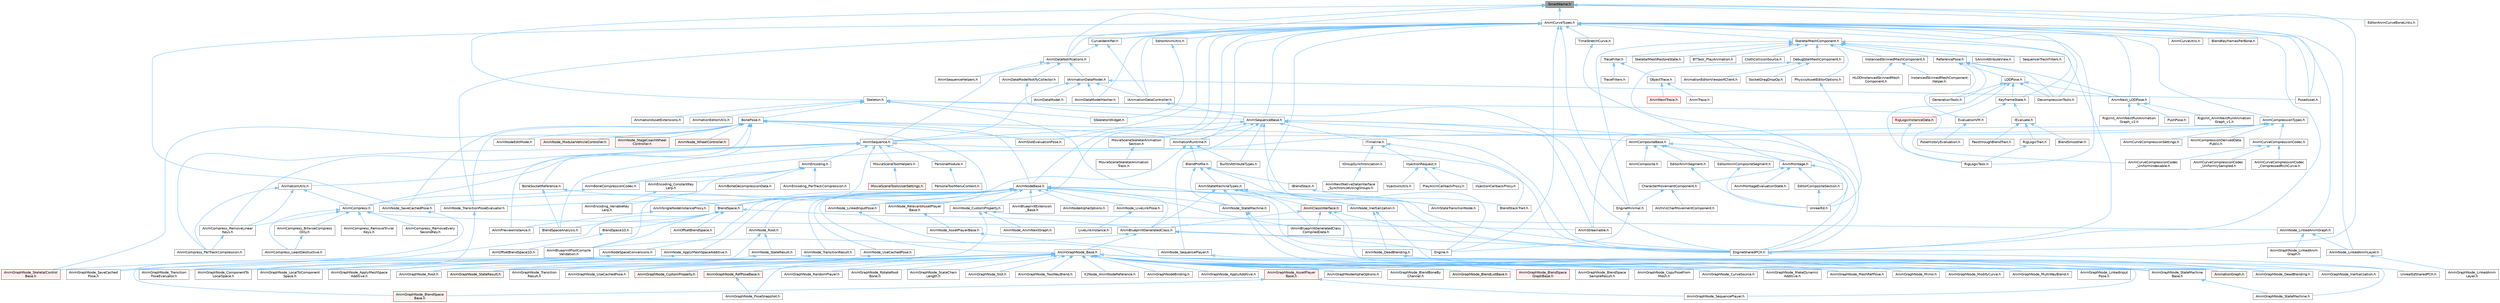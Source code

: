 digraph "SmartName.h"
{
 // INTERACTIVE_SVG=YES
 // LATEX_PDF_SIZE
  bgcolor="transparent";
  edge [fontname=Helvetica,fontsize=10,labelfontname=Helvetica,labelfontsize=10];
  node [fontname=Helvetica,fontsize=10,shape=box,height=0.2,width=0.4];
  Node1 [id="Node000001",label="SmartName.h",height=0.2,width=0.4,color="gray40", fillcolor="grey60", style="filled", fontcolor="black",tooltip=" "];
  Node1 -> Node2 [id="edge1_Node000001_Node000002",dir="back",color="steelblue1",style="solid",tooltip=" "];
  Node2 [id="Node000002",label="AnimCurveTypes.h",height=0.2,width=0.4,color="grey40", fillcolor="white", style="filled",URL="$d2/d19/AnimCurveTypes_8h.html",tooltip=" "];
  Node2 -> Node3 [id="edge2_Node000002_Node000003",dir="back",color="steelblue1",style="solid",tooltip=" "];
  Node3 [id="Node000003",label="AnimCompressionTypes.h",height=0.2,width=0.4,color="grey40", fillcolor="white", style="filled",URL="$d1/d3b/AnimCompressionTypes_8h.html",tooltip=" "];
  Node3 -> Node4 [id="edge3_Node000003_Node000004",dir="back",color="steelblue1",style="solid",tooltip=" "];
  Node4 [id="Node000004",label="AnimBoneCompressionCodec.h",height=0.2,width=0.4,color="grey40", fillcolor="white", style="filled",URL="$dd/dc3/AnimBoneCompressionCodec_8h.html",tooltip=" "];
  Node4 -> Node5 [id="edge4_Node000004_Node000005",dir="back",color="steelblue1",style="solid",tooltip=" "];
  Node5 [id="Node000005",label="AnimCompress.h",height=0.2,width=0.4,color="grey40", fillcolor="white", style="filled",URL="$dd/d6d/AnimCompress_8h.html",tooltip=" "];
  Node5 -> Node6 [id="edge5_Node000005_Node000006",dir="back",color="steelblue1",style="solid",tooltip=" "];
  Node6 [id="Node000006",label="AnimCompress_BitwiseCompress\lOnly.h",height=0.2,width=0.4,color="grey40", fillcolor="white", style="filled",URL="$df/dd5/AnimCompress__BitwiseCompressOnly_8h.html",tooltip=" "];
  Node6 -> Node7 [id="edge6_Node000006_Node000007",dir="back",color="steelblue1",style="solid",tooltip=" "];
  Node7 [id="Node000007",label="AnimCompress_LeastDestructive.h",height=0.2,width=0.4,color="grey40", fillcolor="white", style="filled",URL="$da/d93/AnimCompress__LeastDestructive_8h.html",tooltip=" "];
  Node5 -> Node7 [id="edge7_Node000005_Node000007",dir="back",color="steelblue1",style="solid",tooltip=" "];
  Node5 -> Node8 [id="edge8_Node000005_Node000008",dir="back",color="steelblue1",style="solid",tooltip=" "];
  Node8 [id="Node000008",label="AnimCompress_RemoveEvery\lSecondKey.h",height=0.2,width=0.4,color="grey40", fillcolor="white", style="filled",URL="$d6/dc2/AnimCompress__RemoveEverySecondKey_8h.html",tooltip=" "];
  Node5 -> Node9 [id="edge9_Node000005_Node000009",dir="back",color="steelblue1",style="solid",tooltip=" "];
  Node9 [id="Node000009",label="AnimCompress_RemoveLinear\lKeys.h",height=0.2,width=0.4,color="grey40", fillcolor="white", style="filled",URL="$d1/d0a/AnimCompress__RemoveLinearKeys_8h.html",tooltip=" "];
  Node9 -> Node10 [id="edge10_Node000009_Node000010",dir="back",color="steelblue1",style="solid",tooltip=" "];
  Node10 [id="Node000010",label="AnimCompress_PerTrackCompression.h",height=0.2,width=0.4,color="grey40", fillcolor="white", style="filled",URL="$d1/d22/AnimCompress__PerTrackCompression_8h.html",tooltip=" "];
  Node5 -> Node11 [id="edge11_Node000005_Node000011",dir="back",color="steelblue1",style="solid",tooltip=" "];
  Node11 [id="Node000011",label="AnimCompress_RemoveTrivial\lKeys.h",height=0.2,width=0.4,color="grey40", fillcolor="white", style="filled",URL="$d0/d60/AnimCompress__RemoveTrivialKeys_8h.html",tooltip=" "];
  Node5 -> Node12 [id="edge12_Node000005_Node000012",dir="back",color="steelblue1",style="solid",tooltip=" "];
  Node12 [id="Node000012",label="AnimStreamable.h",height=0.2,width=0.4,color="grey40", fillcolor="white", style="filled",URL="$d1/d46/AnimStreamable_8h.html",tooltip=" "];
  Node3 -> Node13 [id="edge13_Node000003_Node000013",dir="back",color="steelblue1",style="solid",tooltip=" "];
  Node13 [id="Node000013",label="AnimCompressionDerivedData\lPublic.h",height=0.2,width=0.4,color="grey40", fillcolor="white", style="filled",URL="$dc/d36/AnimCompressionDerivedDataPublic_8h.html",tooltip=" "];
  Node3 -> Node14 [id="edge14_Node000003_Node000014",dir="back",color="steelblue1",style="solid",tooltip=" "];
  Node14 [id="Node000014",label="AnimCurveCompressionCodec.h",height=0.2,width=0.4,color="grey40", fillcolor="white", style="filled",URL="$d3/d77/AnimCurveCompressionCodec_8h.html",tooltip=" "];
  Node14 -> Node15 [id="edge15_Node000014_Node000015",dir="back",color="steelblue1",style="solid",tooltip=" "];
  Node15 [id="Node000015",label="AnimCurveCompressionCodec\l_CompressedRichCurve.h",height=0.2,width=0.4,color="grey40", fillcolor="white", style="filled",URL="$db/d72/AnimCurveCompressionCodec__CompressedRichCurve_8h.html",tooltip=" "];
  Node14 -> Node16 [id="edge16_Node000014_Node000016",dir="back",color="steelblue1",style="solid",tooltip=" "];
  Node16 [id="Node000016",label="AnimCurveCompressionCodec\l_UniformIndexable.h",height=0.2,width=0.4,color="grey40", fillcolor="white", style="filled",URL="$d7/d0a/AnimCurveCompressionCodec__UniformIndexable_8h.html",tooltip=" "];
  Node14 -> Node17 [id="edge17_Node000014_Node000017",dir="back",color="steelblue1",style="solid",tooltip=" "];
  Node17 [id="Node000017",label="AnimCurveCompressionCodec\l_UniformlySampled.h",height=0.2,width=0.4,color="grey40", fillcolor="white", style="filled",URL="$da/d4c/AnimCurveCompressionCodec__UniformlySampled_8h.html",tooltip=" "];
  Node3 -> Node18 [id="edge18_Node000003_Node000018",dir="back",color="steelblue1",style="solid",tooltip=" "];
  Node18 [id="Node000018",label="AnimCurveCompressionSettings.h",height=0.2,width=0.4,color="grey40", fillcolor="white", style="filled",URL="$d0/d49/AnimCurveCompressionSettings_8h.html",tooltip=" "];
  Node3 -> Node19 [id="edge19_Node000003_Node000019",dir="back",color="steelblue1",style="solid",tooltip=" "];
  Node19 [id="Node000019",label="AnimSequence.h",height=0.2,width=0.4,color="grey40", fillcolor="white", style="filled",URL="$d0/d8a/AnimSequence_8h.html",tooltip=" "];
  Node19 -> Node20 [id="edge20_Node000019_Node000020",dir="back",color="steelblue1",style="solid",tooltip=" "];
  Node20 [id="Node000020",label="AnimBlueprintPostCompile\lValidation.h",height=0.2,width=0.4,color="grey40", fillcolor="white", style="filled",URL="$de/d1b/AnimBlueprintPostCompileValidation_8h.html",tooltip=" "];
  Node19 -> Node5 [id="edge21_Node000019_Node000005",dir="back",color="steelblue1",style="solid",tooltip=" "];
  Node19 -> Node10 [id="edge22_Node000019_Node000010",dir="back",color="steelblue1",style="solid",tooltip=" "];
  Node19 -> Node9 [id="edge23_Node000019_Node000009",dir="back",color="steelblue1",style="solid",tooltip=" "];
  Node19 -> Node21 [id="edge24_Node000019_Node000021",dir="back",color="steelblue1",style="solid",tooltip=" "];
  Node21 [id="Node000021",label="AnimEncoding.h",height=0.2,width=0.4,color="grey40", fillcolor="white", style="filled",URL="$d9/dfd/AnimEncoding_8h.html",tooltip=" "];
  Node21 -> Node4 [id="edge25_Node000021_Node000004",dir="back",color="steelblue1",style="solid",tooltip=" "];
  Node21 -> Node22 [id="edge26_Node000021_Node000022",dir="back",color="steelblue1",style="solid",tooltip=" "];
  Node22 [id="Node000022",label="AnimBoneDecompressionData.h",height=0.2,width=0.4,color="grey40", fillcolor="white", style="filled",URL="$d9/d92/AnimBoneDecompressionData_8h.html",tooltip=" "];
  Node21 -> Node23 [id="edge27_Node000021_Node000023",dir="back",color="steelblue1",style="solid",tooltip=" "];
  Node23 [id="Node000023",label="AnimEncoding_ConstantKey\lLerp.h",height=0.2,width=0.4,color="grey40", fillcolor="white", style="filled",URL="$d8/d74/AnimEncoding__ConstantKeyLerp_8h.html",tooltip=" "];
  Node23 -> Node24 [id="edge28_Node000023_Node000024",dir="back",color="steelblue1",style="solid",tooltip=" "];
  Node24 [id="Node000024",label="AnimEncoding_VariableKey\lLerp.h",height=0.2,width=0.4,color="grey40", fillcolor="white", style="filled",URL="$d7/d4b/AnimEncoding__VariableKeyLerp_8h.html",tooltip=" "];
  Node21 -> Node25 [id="edge29_Node000021_Node000025",dir="back",color="steelblue1",style="solid",tooltip=" "];
  Node25 [id="Node000025",label="AnimEncoding_PerTrackCompression.h",height=0.2,width=0.4,color="grey40", fillcolor="white", style="filled",URL="$dc/d27/AnimEncoding__PerTrackCompression_8h.html",tooltip=" "];
  Node21 -> Node24 [id="edge30_Node000021_Node000024",dir="back",color="steelblue1",style="solid",tooltip=" "];
  Node19 -> Node26 [id="edge31_Node000019_Node000026",dir="back",color="steelblue1",style="solid",tooltip=" "];
  Node26 [id="Node000026",label="AnimationUtils.h",height=0.2,width=0.4,color="grey40", fillcolor="white", style="filled",URL="$d6/db6/AnimationUtils_8h.html",tooltip=" "];
  Node26 -> Node5 [id="edge32_Node000026_Node000005",dir="back",color="steelblue1",style="solid",tooltip=" "];
  Node26 -> Node10 [id="edge33_Node000026_Node000010",dir="back",color="steelblue1",style="solid",tooltip=" "];
  Node26 -> Node9 [id="edge34_Node000026_Node000009",dir="back",color="steelblue1",style="solid",tooltip=" "];
  Node19 -> Node27 [id="edge35_Node000019_Node000027",dir="back",color="steelblue1",style="solid",tooltip=" "];
  Node27 [id="Node000027",label="BlendSpaceAnalysis.h",height=0.2,width=0.4,color="grey40", fillcolor="white", style="filled",URL="$d7/daf/BlendSpaceAnalysis_8h.html",tooltip=" "];
  Node19 -> Node28 [id="edge36_Node000019_Node000028",dir="back",color="steelblue1",style="solid",tooltip=" "];
  Node28 [id="Node000028",label="EngineSharedPCH.h",height=0.2,width=0.4,color="grey40", fillcolor="white", style="filled",URL="$dc/dbb/EngineSharedPCH_8h.html",tooltip=" "];
  Node28 -> Node29 [id="edge37_Node000028_Node000029",dir="back",color="steelblue1",style="solid",tooltip=" "];
  Node29 [id="Node000029",label="UnrealEdSharedPCH.h",height=0.2,width=0.4,color="grey40", fillcolor="white", style="filled",URL="$d1/de6/UnrealEdSharedPCH_8h.html",tooltip=" "];
  Node19 -> Node30 [id="edge38_Node000019_Node000030",dir="back",color="steelblue1",style="solid",tooltip=" "];
  Node30 [id="Node000030",label="MovieSceneToolHelpers.h",height=0.2,width=0.4,color="grey40", fillcolor="white", style="filled",URL="$d4/d0e/MovieSceneToolHelpers_8h.html",tooltip=" "];
  Node30 -> Node31 [id="edge39_Node000030_Node000031",dir="back",color="steelblue1",style="solid",tooltip=" "];
  Node31 [id="Node000031",label="MovieSceneToolsUserSettings.h",height=0.2,width=0.4,color="red", fillcolor="#FFF0F0", style="filled",URL="$d5/dab/MovieSceneToolsUserSettings_8h.html",tooltip=" "];
  Node19 -> Node35 [id="edge40_Node000019_Node000035",dir="back",color="steelblue1",style="solid",tooltip=" "];
  Node35 [id="Node000035",label="PersonaModule.h",height=0.2,width=0.4,color="grey40", fillcolor="white", style="filled",URL="$de/d74/PersonaModule_8h.html",tooltip=" "];
  Node35 -> Node36 [id="edge41_Node000035_Node000036",dir="back",color="steelblue1",style="solid",tooltip=" "];
  Node36 [id="Node000036",label="PersonaToolMenuContext.h",height=0.2,width=0.4,color="grey40", fillcolor="white", style="filled",URL="$d6/d6c/PersonaToolMenuContext_8h.html",tooltip=" "];
  Node3 -> Node12 [id="edge42_Node000003_Node000012",dir="back",color="steelblue1",style="solid",tooltip=" "];
  Node2 -> Node37 [id="edge43_Node000002_Node000037",dir="back",color="steelblue1",style="solid",tooltip=" "];
  Node37 [id="Node000037",label="AnimCurveUtils.h",height=0.2,width=0.4,color="grey40", fillcolor="white", style="filled",URL="$d2/d99/AnimCurveUtils_8h.html",tooltip=" "];
  Node2 -> Node38 [id="edge44_Node000002_Node000038",dir="back",color="steelblue1",style="solid",tooltip=" "];
  Node38 [id="Node000038",label="AnimDataModelHasher.h",height=0.2,width=0.4,color="grey40", fillcolor="white", style="filled",URL="$d1/d21/AnimDataModelHasher_8h.html",tooltip=" "];
  Node2 -> Node39 [id="edge45_Node000002_Node000039",dir="back",color="steelblue1",style="solid",tooltip=" "];
  Node39 [id="Node000039",label="AnimDataNotifications.h",height=0.2,width=0.4,color="grey40", fillcolor="white", style="filled",URL="$df/dfa/AnimDataNotifications_8h.html",tooltip=" "];
  Node39 -> Node40 [id="edge46_Node000039_Node000040",dir="back",color="steelblue1",style="solid",tooltip=" "];
  Node40 [id="Node000040",label="AnimDataModelNotifyCollector.h",height=0.2,width=0.4,color="grey40", fillcolor="white", style="filled",URL="$dc/d99/AnimDataModelNotifyCollector_8h.html",tooltip=" "];
  Node40 -> Node41 [id="edge47_Node000040_Node000041",dir="back",color="steelblue1",style="solid",tooltip=" "];
  Node41 [id="Node000041",label="AnimSequenceBase.h",height=0.2,width=0.4,color="grey40", fillcolor="white", style="filled",URL="$db/d58/AnimSequenceBase_8h.html",tooltip=" "];
  Node41 -> Node42 [id="edge48_Node000041_Node000042",dir="back",color="steelblue1",style="solid",tooltip=" "];
  Node42 [id="Node000042",label="AnimCompositeBase.h",height=0.2,width=0.4,color="grey40", fillcolor="white", style="filled",URL="$de/dc9/AnimCompositeBase_8h.html",tooltip=" "];
  Node42 -> Node43 [id="edge49_Node000042_Node000043",dir="back",color="steelblue1",style="solid",tooltip=" "];
  Node43 [id="Node000043",label="AnimComposite.h",height=0.2,width=0.4,color="grey40", fillcolor="white", style="filled",URL="$d9/d4e/AnimComposite_8h.html",tooltip=" "];
  Node42 -> Node44 [id="edge50_Node000042_Node000044",dir="back",color="steelblue1",style="solid",tooltip=" "];
  Node44 [id="Node000044",label="AnimMontage.h",height=0.2,width=0.4,color="grey40", fillcolor="white", style="filled",URL="$d2/da0/AnimMontage_8h.html",tooltip=" "];
  Node44 -> Node45 [id="edge51_Node000044_Node000045",dir="back",color="steelblue1",style="solid",tooltip=" "];
  Node45 [id="Node000045",label="AnimMontageEvaluationState.h",height=0.2,width=0.4,color="grey40", fillcolor="white", style="filled",URL="$df/d9b/AnimMontageEvaluationState_8h.html",tooltip=" "];
  Node44 -> Node46 [id="edge52_Node000044_Node000046",dir="back",color="steelblue1",style="solid",tooltip=" "];
  Node46 [id="Node000046",label="CharacterMovementComponent.h",height=0.2,width=0.4,color="grey40", fillcolor="white", style="filled",URL="$d8/d84/CharacterMovementComponent_8h.html",tooltip=" "];
  Node46 -> Node47 [id="edge53_Node000046_Node000047",dir="back",color="steelblue1",style="solid",tooltip=" "];
  Node47 [id="Node000047",label="ArchVisCharMovementComponent.h",height=0.2,width=0.4,color="grey40", fillcolor="white", style="filled",URL="$db/dfd/ArchVisCharMovementComponent_8h.html",tooltip=" "];
  Node46 -> Node48 [id="edge54_Node000046_Node000048",dir="back",color="steelblue1",style="solid",tooltip=" "];
  Node48 [id="Node000048",label="EngineMinimal.h",height=0.2,width=0.4,color="grey40", fillcolor="white", style="filled",URL="$d0/d2c/EngineMinimal_8h.html",tooltip=" "];
  Node48 -> Node49 [id="edge55_Node000048_Node000049",dir="back",color="steelblue1",style="solid",tooltip=" "];
  Node49 [id="Node000049",label="Engine.h",height=0.2,width=0.4,color="grey40", fillcolor="white", style="filled",URL="$d1/d34/Public_2Engine_8h.html",tooltip=" "];
  Node44 -> Node50 [id="edge56_Node000044_Node000050",dir="back",color="steelblue1",style="solid",tooltip=" "];
  Node50 [id="Node000050",label="EditorCompositeSection.h",height=0.2,width=0.4,color="grey40", fillcolor="white", style="filled",URL="$d6/d7f/EditorCompositeSection_8h.html",tooltip=" "];
  Node50 -> Node51 [id="edge57_Node000050_Node000051",dir="back",color="steelblue1",style="solid",tooltip=" "];
  Node51 [id="Node000051",label="UnrealEd.h",height=0.2,width=0.4,color="grey40", fillcolor="white", style="filled",URL="$d2/d5f/UnrealEd_8h.html",tooltip=" "];
  Node44 -> Node28 [id="edge58_Node000044_Node000028",dir="back",color="steelblue1",style="solid",tooltip=" "];
  Node42 -> Node52 [id="edge59_Node000042_Node000052",dir="back",color="steelblue1",style="solid",tooltip=" "];
  Node52 [id="Node000052",label="EditorAnimCompositeSegment.h",height=0.2,width=0.4,color="grey40", fillcolor="white", style="filled",URL="$d1/d66/EditorAnimCompositeSegment_8h.html",tooltip=" "];
  Node52 -> Node51 [id="edge60_Node000052_Node000051",dir="back",color="steelblue1",style="solid",tooltip=" "];
  Node42 -> Node53 [id="edge61_Node000042_Node000053",dir="back",color="steelblue1",style="solid",tooltip=" "];
  Node53 [id="Node000053",label="EditorAnimSegment.h",height=0.2,width=0.4,color="grey40", fillcolor="white", style="filled",URL="$d1/d6d/EditorAnimSegment_8h.html",tooltip=" "];
  Node53 -> Node51 [id="edge62_Node000053_Node000051",dir="back",color="steelblue1",style="solid",tooltip=" "];
  Node42 -> Node28 [id="edge63_Node000042_Node000028",dir="back",color="steelblue1",style="solid",tooltip=" "];
  Node41 -> Node54 [id="edge64_Node000041_Node000054",dir="back",color="steelblue1",style="solid",tooltip=" "];
  Node54 [id="Node000054",label="AnimNode_SequencePlayer.h",height=0.2,width=0.4,color="grey40", fillcolor="white", style="filled",URL="$d6/d7e/AnimNode__SequencePlayer_8h.html",tooltip=" "];
  Node54 -> Node55 [id="edge65_Node000054_Node000055",dir="back",color="steelblue1",style="solid",tooltip=" "];
  Node55 [id="Node000055",label="AnimGraphNode_SequencePlayer.h",height=0.2,width=0.4,color="grey40", fillcolor="white", style="filled",URL="$d2/d91/AnimGraphNode__SequencePlayer_8h.html",tooltip=" "];
  Node41 -> Node19 [id="edge66_Node000041_Node000019",dir="back",color="steelblue1",style="solid",tooltip=" "];
  Node41 -> Node12 [id="edge67_Node000041_Node000012",dir="back",color="steelblue1",style="solid",tooltip=" "];
  Node41 -> Node56 [id="edge68_Node000041_Node000056",dir="back",color="steelblue1",style="solid",tooltip=" "];
  Node56 [id="Node000056",label="AnimationRuntime.h",height=0.2,width=0.4,color="grey40", fillcolor="white", style="filled",URL="$da/d93/AnimationRuntime_8h.html",tooltip=" "];
  Node56 -> Node57 [id="edge69_Node000056_Node000057",dir="back",color="steelblue1",style="solid",tooltip=" "];
  Node57 [id="Node000057",label="BlendProfile.h",height=0.2,width=0.4,color="grey40", fillcolor="white", style="filled",URL="$d6/d9c/BlendProfile_8h.html",tooltip=" "];
  Node57 -> Node58 [id="edge70_Node000057_Node000058",dir="back",color="steelblue1",style="solid",tooltip=" "];
  Node58 [id="Node000058",label="AnimNode_StateMachine.h",height=0.2,width=0.4,color="grey40", fillcolor="white", style="filled",URL="$df/d8f/AnimNode__StateMachine_8h.html",tooltip=" "];
  Node58 -> Node59 [id="edge71_Node000058_Node000059",dir="back",color="steelblue1",style="solid",tooltip=" "];
  Node59 [id="Node000059",label="AnimGraphNode_StateMachine.h",height=0.2,width=0.4,color="grey40", fillcolor="white", style="filled",URL="$d9/d4d/AnimGraphNode__StateMachine_8h.html",tooltip=" "];
  Node58 -> Node60 [id="edge72_Node000058_Node000060",dir="back",color="steelblue1",style="solid",tooltip=" "];
  Node60 [id="Node000060",label="AnimGraphNode_StateMachine\lBase.h",height=0.2,width=0.4,color="grey40", fillcolor="white", style="filled",URL="$dc/d11/AnimGraphNode__StateMachineBase_8h.html",tooltip=" "];
  Node60 -> Node59 [id="edge73_Node000060_Node000059",dir="back",color="steelblue1",style="solid",tooltip=" "];
  Node57 -> Node61 [id="edge74_Node000057_Node000061",dir="back",color="steelblue1",style="solid",tooltip=" "];
  Node61 [id="Node000061",label="AnimStateMachineTypes.h",height=0.2,width=0.4,color="grey40", fillcolor="white", style="filled",URL="$d2/dc8/AnimStateMachineTypes_8h.html",tooltip=" "];
  Node61 -> Node62 [id="edge75_Node000061_Node000062",dir="back",color="steelblue1",style="solid",tooltip=" "];
  Node62 [id="Node000062",label="AnimBlueprintGeneratedClass.h",height=0.2,width=0.4,color="grey40", fillcolor="white", style="filled",URL="$dc/d81/AnimBlueprintGeneratedClass_8h.html",tooltip=" "];
  Node62 -> Node20 [id="edge76_Node000062_Node000020",dir="back",color="steelblue1",style="solid",tooltip=" "];
  Node62 -> Node63 [id="edge77_Node000062_Node000063",dir="back",color="steelblue1",style="solid",tooltip=" "];
  Node63 [id="Node000063",label="AnimGraphNode_Base.h",height=0.2,width=0.4,color="grey40", fillcolor="white", style="filled",URL="$d0/dfb/AnimGraphNode__Base_8h.html",tooltip=" "];
  Node63 -> Node64 [id="edge78_Node000063_Node000064",dir="back",color="steelblue1",style="solid",tooltip=" "];
  Node64 [id="Node000064",label="AnimGraphNodeAlphaOptions.h",height=0.2,width=0.4,color="grey40", fillcolor="white", style="filled",URL="$d6/df6/AnimGraphNodeAlphaOptions_8h.html",tooltip=" "];
  Node63 -> Node65 [id="edge79_Node000063_Node000065",dir="back",color="steelblue1",style="solid",tooltip=" "];
  Node65 [id="Node000065",label="AnimGraphNodeBinding.h",height=0.2,width=0.4,color="grey40", fillcolor="white", style="filled",URL="$d6/d3b/AnimGraphNodeBinding_8h.html",tooltip=" "];
  Node63 -> Node66 [id="edge80_Node000063_Node000066",dir="back",color="steelblue1",style="solid",tooltip=" "];
  Node66 [id="Node000066",label="AnimGraphNode_ApplyAdditive.h",height=0.2,width=0.4,color="grey40", fillcolor="white", style="filled",URL="$da/d67/AnimGraphNode__ApplyAdditive_8h.html",tooltip=" "];
  Node63 -> Node67 [id="edge81_Node000063_Node000067",dir="back",color="steelblue1",style="solid",tooltip=" "];
  Node67 [id="Node000067",label="AnimGraphNode_ApplyMeshSpace\lAdditive.h",height=0.2,width=0.4,color="grey40", fillcolor="white", style="filled",URL="$dd/dc4/AnimGraphNode__ApplyMeshSpaceAdditive_8h.html",tooltip=" "];
  Node63 -> Node68 [id="edge82_Node000063_Node000068",dir="back",color="steelblue1",style="solid",tooltip=" "];
  Node68 [id="Node000068",label="AnimGraphNode_AssetPlayer\lBase.h",height=0.2,width=0.4,color="red", fillcolor="#FFF0F0", style="filled",URL="$d1/d4f/AnimGraphNode__AssetPlayerBase_8h.html",tooltip=" "];
  Node68 -> Node69 [id="edge83_Node000068_Node000069",dir="back",color="steelblue1",style="solid",tooltip=" "];
  Node69 [id="Node000069",label="AnimGraphNode_BlendSpace\lBase.h",height=0.2,width=0.4,color="red", fillcolor="#FFF0F0", style="filled",URL="$d7/d6d/AnimGraphNode__BlendSpaceBase_8h.html",tooltip=" "];
  Node68 -> Node55 [id="edge84_Node000068_Node000055",dir="back",color="steelblue1",style="solid",tooltip=" "];
  Node63 -> Node79 [id="edge85_Node000063_Node000079",dir="back",color="steelblue1",style="solid",tooltip=" "];
  Node79 [id="Node000079",label="AnimGraphNode_BlendBoneBy\lChannel.h",height=0.2,width=0.4,color="grey40", fillcolor="white", style="filled",URL="$de/da9/AnimGraphNode__BlendBoneByChannel_8h.html",tooltip=" "];
  Node63 -> Node80 [id="edge86_Node000063_Node000080",dir="back",color="steelblue1",style="solid",tooltip=" "];
  Node80 [id="Node000080",label="AnimGraphNode_BlendListBase.h",height=0.2,width=0.4,color="red", fillcolor="#FFF0F0", style="filled",URL="$d7/d20/AnimGraphNode__BlendListBase_8h.html",tooltip=" "];
  Node63 -> Node85 [id="edge87_Node000063_Node000085",dir="back",color="steelblue1",style="solid",tooltip=" "];
  Node85 [id="Node000085",label="AnimGraphNode_BlendSpace\lGraphBase.h",height=0.2,width=0.4,color="red", fillcolor="#FFF0F0", style="filled",URL="$d6/d44/AnimGraphNode__BlendSpaceGraphBase_8h.html",tooltip=" "];
  Node63 -> Node88 [id="edge88_Node000063_Node000088",dir="back",color="steelblue1",style="solid",tooltip=" "];
  Node88 [id="Node000088",label="AnimGraphNode_BlendSpace\lSampleResult.h",height=0.2,width=0.4,color="grey40", fillcolor="white", style="filled",URL="$de/df8/AnimGraphNode__BlendSpaceSampleResult_8h.html",tooltip=" "];
  Node63 -> Node89 [id="edge89_Node000063_Node000089",dir="back",color="steelblue1",style="solid",tooltip=" "];
  Node89 [id="Node000089",label="AnimGraphNode_ComponentTo\lLocalSpace.h",height=0.2,width=0.4,color="grey40", fillcolor="white", style="filled",URL="$d1/d3f/AnimGraphNode__ComponentToLocalSpace_8h.html",tooltip=" "];
  Node63 -> Node90 [id="edge90_Node000063_Node000090",dir="back",color="steelblue1",style="solid",tooltip=" "];
  Node90 [id="Node000090",label="AnimGraphNode_CopyPoseFrom\lMesh.h",height=0.2,width=0.4,color="grey40", fillcolor="white", style="filled",URL="$d6/d71/AnimGraphNode__CopyPoseFromMesh_8h.html",tooltip=" "];
  Node63 -> Node91 [id="edge91_Node000063_Node000091",dir="back",color="steelblue1",style="solid",tooltip=" "];
  Node91 [id="Node000091",label="AnimGraphNode_CurveSource.h",height=0.2,width=0.4,color="grey40", fillcolor="white", style="filled",URL="$dc/de5/AnimGraphNode__CurveSource_8h.html",tooltip=" "];
  Node63 -> Node92 [id="edge92_Node000063_Node000092",dir="back",color="steelblue1",style="solid",tooltip=" "];
  Node92 [id="Node000092",label="AnimGraphNode_CustomProperty.h",height=0.2,width=0.4,color="red", fillcolor="#FFF0F0", style="filled",URL="$d8/d3f/AnimGraphNode__CustomProperty_8h.html",tooltip=" "];
  Node63 -> Node96 [id="edge93_Node000063_Node000096",dir="back",color="steelblue1",style="solid",tooltip=" "];
  Node96 [id="Node000096",label="AnimGraphNode_DeadBlending.h",height=0.2,width=0.4,color="grey40", fillcolor="white", style="filled",URL="$d8/d73/AnimGraphNode__DeadBlending_8h.html",tooltip=" "];
  Node63 -> Node97 [id="edge94_Node000063_Node000097",dir="back",color="steelblue1",style="solid",tooltip=" "];
  Node97 [id="Node000097",label="AnimGraphNode_Inertialization.h",height=0.2,width=0.4,color="grey40", fillcolor="white", style="filled",URL="$d7/d66/AnimGraphNode__Inertialization_8h.html",tooltip=" "];
  Node63 -> Node98 [id="edge95_Node000063_Node000098",dir="back",color="steelblue1",style="solid",tooltip=" "];
  Node98 [id="Node000098",label="AnimGraphNode_LinkedInput\lPose.h",height=0.2,width=0.4,color="grey40", fillcolor="white", style="filled",URL="$d7/d8c/AnimGraphNode__LinkedInputPose_8h.html",tooltip=" "];
  Node63 -> Node99 [id="edge96_Node000063_Node000099",dir="back",color="steelblue1",style="solid",tooltip=" "];
  Node99 [id="Node000099",label="AnimGraphNode_LocalToComponent\lSpace.h",height=0.2,width=0.4,color="grey40", fillcolor="white", style="filled",URL="$d6/d01/AnimGraphNode__LocalToComponentSpace_8h.html",tooltip=" "];
  Node63 -> Node100 [id="edge97_Node000063_Node000100",dir="back",color="steelblue1",style="solid",tooltip=" "];
  Node100 [id="Node000100",label="AnimGraphNode_MakeDynamic\lAdditive.h",height=0.2,width=0.4,color="grey40", fillcolor="white", style="filled",URL="$d4/dc9/AnimGraphNode__MakeDynamicAdditive_8h.html",tooltip=" "];
  Node63 -> Node101 [id="edge98_Node000063_Node000101",dir="back",color="steelblue1",style="solid",tooltip=" "];
  Node101 [id="Node000101",label="AnimGraphNode_MeshRefPose.h",height=0.2,width=0.4,color="grey40", fillcolor="white", style="filled",URL="$d3/d58/AnimGraphNode__MeshRefPose_8h.html",tooltip=" "];
  Node63 -> Node102 [id="edge99_Node000063_Node000102",dir="back",color="steelblue1",style="solid",tooltip=" "];
  Node102 [id="Node000102",label="AnimGraphNode_Mirror.h",height=0.2,width=0.4,color="grey40", fillcolor="white", style="filled",URL="$de/d96/AnimGraphNode__Mirror_8h.html",tooltip=" "];
  Node63 -> Node103 [id="edge100_Node000063_Node000103",dir="back",color="steelblue1",style="solid",tooltip=" "];
  Node103 [id="Node000103",label="AnimGraphNode_ModifyCurve.h",height=0.2,width=0.4,color="grey40", fillcolor="white", style="filled",URL="$d5/d09/AnimGraphNode__ModifyCurve_8h.html",tooltip=" "];
  Node63 -> Node104 [id="edge101_Node000063_Node000104",dir="back",color="steelblue1",style="solid",tooltip=" "];
  Node104 [id="Node000104",label="AnimGraphNode_MultiWayBlend.h",height=0.2,width=0.4,color="grey40", fillcolor="white", style="filled",URL="$dd/dcb/AnimGraphNode__MultiWayBlend_8h.html",tooltip=" "];
  Node63 -> Node105 [id="edge102_Node000063_Node000105",dir="back",color="steelblue1",style="solid",tooltip=" "];
  Node105 [id="Node000105",label="AnimGraphNode_PoseSnapshot.h",height=0.2,width=0.4,color="grey40", fillcolor="white", style="filled",URL="$d1/d92/AnimGraphNode__PoseSnapshot_8h.html",tooltip=" "];
  Node63 -> Node106 [id="edge103_Node000063_Node000106",dir="back",color="steelblue1",style="solid",tooltip=" "];
  Node106 [id="Node000106",label="AnimGraphNode_RandomPlayer.h",height=0.2,width=0.4,color="grey40", fillcolor="white", style="filled",URL="$dc/d48/AnimGraphNode__RandomPlayer_8h.html",tooltip=" "];
  Node63 -> Node107 [id="edge104_Node000063_Node000107",dir="back",color="steelblue1",style="solid",tooltip=" "];
  Node107 [id="Node000107",label="AnimGraphNode_RefPoseBase.h",height=0.2,width=0.4,color="red", fillcolor="#FFF0F0", style="filled",URL="$d8/d34/AnimGraphNode__RefPoseBase_8h.html",tooltip=" "];
  Node107 -> Node105 [id="edge105_Node000107_Node000105",dir="back",color="steelblue1",style="solid",tooltip=" "];
  Node63 -> Node110 [id="edge106_Node000063_Node000110",dir="back",color="steelblue1",style="solid",tooltip=" "];
  Node110 [id="Node000110",label="AnimGraphNode_Root.h",height=0.2,width=0.4,color="grey40", fillcolor="white", style="filled",URL="$d2/d39/AnimGraphNode__Root_8h.html",tooltip=" "];
  Node63 -> Node111 [id="edge107_Node000063_Node000111",dir="back",color="steelblue1",style="solid",tooltip=" "];
  Node111 [id="Node000111",label="AnimGraphNode_RotateRoot\lBone.h",height=0.2,width=0.4,color="grey40", fillcolor="white", style="filled",URL="$d4/de0/AnimGraphNode__RotateRootBone_8h.html",tooltip=" "];
  Node63 -> Node112 [id="edge108_Node000063_Node000112",dir="back",color="steelblue1",style="solid",tooltip=" "];
  Node112 [id="Node000112",label="AnimGraphNode_SaveCached\lPose.h",height=0.2,width=0.4,color="grey40", fillcolor="white", style="filled",URL="$df/d5e/AnimGraphNode__SaveCachedPose_8h.html",tooltip=" "];
  Node63 -> Node113 [id="edge109_Node000063_Node000113",dir="back",color="steelblue1",style="solid",tooltip=" "];
  Node113 [id="Node000113",label="AnimGraphNode_ScaleChain\lLength.h",height=0.2,width=0.4,color="grey40", fillcolor="white", style="filled",URL="$d9/df8/AnimGraphNode__ScaleChainLength_8h.html",tooltip=" "];
  Node63 -> Node114 [id="edge110_Node000063_Node000114",dir="back",color="steelblue1",style="solid",tooltip=" "];
  Node114 [id="Node000114",label="AnimGraphNode_SkeletalControl\lBase.h",height=0.2,width=0.4,color="red", fillcolor="#FFF0F0", style="filled",URL="$d9/dff/AnimGraphNode__SkeletalControlBase_8h.html",tooltip=" "];
  Node63 -> Node139 [id="edge111_Node000063_Node000139",dir="back",color="steelblue1",style="solid",tooltip=" "];
  Node139 [id="Node000139",label="AnimGraphNode_Slot.h",height=0.2,width=0.4,color="grey40", fillcolor="white", style="filled",URL="$df/d63/AnimGraphNode__Slot_8h.html",tooltip=" "];
  Node63 -> Node60 [id="edge112_Node000063_Node000060",dir="back",color="steelblue1",style="solid",tooltip=" "];
  Node63 -> Node140 [id="edge113_Node000063_Node000140",dir="back",color="steelblue1",style="solid",tooltip=" "];
  Node140 [id="Node000140",label="AnimGraphNode_StateResult.h",height=0.2,width=0.4,color="red", fillcolor="#FFF0F0", style="filled",URL="$d3/d7e/AnimGraphNode__StateResult_8h.html",tooltip=" "];
  Node63 -> Node142 [id="edge114_Node000063_Node000142",dir="back",color="steelblue1",style="solid",tooltip=" "];
  Node142 [id="Node000142",label="AnimGraphNode_Transition\lPoseEvaluator.h",height=0.2,width=0.4,color="grey40", fillcolor="white", style="filled",URL="$d8/dec/AnimGraphNode__TransitionPoseEvaluator_8h.html",tooltip=" "];
  Node63 -> Node143 [id="edge115_Node000063_Node000143",dir="back",color="steelblue1",style="solid",tooltip=" "];
  Node143 [id="Node000143",label="AnimGraphNode_Transition\lResult.h",height=0.2,width=0.4,color="grey40", fillcolor="white", style="filled",URL="$d7/d74/AnimGraphNode__TransitionResult_8h.html",tooltip=" "];
  Node63 -> Node144 [id="edge116_Node000063_Node000144",dir="back",color="steelblue1",style="solid",tooltip=" "];
  Node144 [id="Node000144",label="AnimGraphNode_TwoWayBlend.h",height=0.2,width=0.4,color="grey40", fillcolor="white", style="filled",URL="$d0/df0/AnimGraphNode__TwoWayBlend_8h.html",tooltip=" "];
  Node63 -> Node145 [id="edge117_Node000063_Node000145",dir="back",color="steelblue1",style="solid",tooltip=" "];
  Node145 [id="Node000145",label="AnimGraphNode_UseCachedPose.h",height=0.2,width=0.4,color="grey40", fillcolor="white", style="filled",URL="$d8/d30/AnimGraphNode__UseCachedPose_8h.html",tooltip=" "];
  Node63 -> Node146 [id="edge118_Node000063_Node000146",dir="back",color="steelblue1",style="solid",tooltip=" "];
  Node146 [id="Node000146",label="AnimationGraph.h",height=0.2,width=0.4,color="red", fillcolor="#FFF0F0", style="filled",URL="$df/d2e/AnimationGraph_8h.html",tooltip=" "];
  Node63 -> Node151 [id="edge119_Node000063_Node000151",dir="back",color="steelblue1",style="solid",tooltip=" "];
  Node151 [id="Node000151",label="K2Node_AnimNodeReference.h",height=0.2,width=0.4,color="grey40", fillcolor="white", style="filled",URL="$d2/d81/K2Node__AnimNodeReference_8h.html",tooltip=" "];
  Node62 -> Node49 [id="edge120_Node000062_Node000049",dir="back",color="steelblue1",style="solid",tooltip=" "];
  Node62 -> Node28 [id="edge121_Node000062_Node000028",dir="back",color="steelblue1",style="solid",tooltip=" "];
  Node61 -> Node152 [id="edge122_Node000061_Node000152",dir="back",color="steelblue1",style="solid",tooltip=" "];
  Node152 [id="Node000152",label="AnimClassInterface.h",height=0.2,width=0.4,color="red", fillcolor="#FFF0F0", style="filled",URL="$df/dce/AnimClassInterface_8h.html",tooltip=" "];
  Node152 -> Node62 [id="edge123_Node000152_Node000062",dir="back",color="steelblue1",style="solid",tooltip=" "];
  Node152 -> Node146 [id="edge124_Node000152_Node000146",dir="back",color="steelblue1",style="solid",tooltip=" "];
  Node152 -> Node28 [id="edge125_Node000152_Node000028",dir="back",color="steelblue1",style="solid",tooltip=" "];
  Node152 -> Node164 [id="edge126_Node000152_Node000164",dir="back",color="steelblue1",style="solid",tooltip=" "];
  Node164 [id="Node000164",label="IAnimBlueprintGeneratedClass\lCompiledData.h",height=0.2,width=0.4,color="grey40", fillcolor="white", style="filled",URL="$d6/de8/IAnimBlueprintGeneratedClassCompiledData_8h.html",tooltip=" "];
  Node61 -> Node58 [id="edge127_Node000061_Node000058",dir="back",color="steelblue1",style="solid",tooltip=" "];
  Node61 -> Node165 [id="edge128_Node000061_Node000165",dir="back",color="steelblue1",style="solid",tooltip=" "];
  Node165 [id="Node000165",label="AnimStateTransitionNode.h",height=0.2,width=0.4,color="grey40", fillcolor="white", style="filled",URL="$d3/db4/AnimStateTransitionNode_8h.html",tooltip=" "];
  Node61 -> Node28 [id="edge129_Node000061_Node000028",dir="back",color="steelblue1",style="solid",tooltip=" "];
  Node61 -> Node164 [id="edge130_Node000061_Node000164",dir="back",color="steelblue1",style="solid",tooltip=" "];
  Node57 -> Node165 [id="edge131_Node000057_Node000165",dir="back",color="steelblue1",style="solid",tooltip=" "];
  Node57 -> Node166 [id="edge132_Node000057_Node000166",dir="back",color="steelblue1",style="solid",tooltip=" "];
  Node166 [id="Node000166",label="IBlendStack.h",height=0.2,width=0.4,color="grey40", fillcolor="white", style="filled",URL="$df/d73/IBlendStack_8h.html",tooltip=" "];
  Node166 -> Node167 [id="edge133_Node000166_Node000167",dir="back",color="steelblue1",style="solid",tooltip=" "];
  Node167 [id="Node000167",label="BlendStackTrait.h",height=0.2,width=0.4,color="grey40", fillcolor="white", style="filled",URL="$dd/dc9/BlendStackTrait_8h.html",tooltip=" "];
  Node56 -> Node168 [id="edge134_Node000056_Node000168",dir="back",color="steelblue1",style="solid",tooltip=" "];
  Node168 [id="Node000168",label="BlendSpace.h",height=0.2,width=0.4,color="grey40", fillcolor="white", style="filled",URL="$d7/d9b/BlendSpace_8h.html",tooltip=" "];
  Node168 -> Node169 [id="edge135_Node000168_Node000169",dir="back",color="steelblue1",style="solid",tooltip=" "];
  Node169 [id="Node000169",label="AimOffsetBlendSpace.h",height=0.2,width=0.4,color="grey40", fillcolor="white", style="filled",URL="$d3/d5d/AimOffsetBlendSpace_8h.html",tooltip=" "];
  Node168 -> Node62 [id="edge136_Node000168_Node000062",dir="back",color="steelblue1",style="solid",tooltip=" "];
  Node168 -> Node20 [id="edge137_Node000168_Node000020",dir="back",color="steelblue1",style="solid",tooltip=" "];
  Node168 -> Node69 [id="edge138_Node000168_Node000069",dir="back",color="steelblue1",style="solid",tooltip=" "];
  Node168 -> Node170 [id="edge139_Node000168_Node000170",dir="back",color="steelblue1",style="solid",tooltip=" "];
  Node170 [id="Node000170",label="BlendSpace1D.h",height=0.2,width=0.4,color="grey40", fillcolor="white", style="filled",URL="$d5/d90/BlendSpace1D_8h.html",tooltip=" "];
  Node170 -> Node171 [id="edge140_Node000170_Node000171",dir="back",color="steelblue1",style="solid",tooltip=" "];
  Node171 [id="Node000171",label="AimOffsetBlendSpace1D.h",height=0.2,width=0.4,color="grey40", fillcolor="white", style="filled",URL="$d4/d4c/AimOffsetBlendSpace1D_8h.html",tooltip=" "];
  Node168 -> Node27 [id="edge141_Node000168_Node000027",dir="back",color="steelblue1",style="solid",tooltip=" "];
  Node56 -> Node172 [id="edge142_Node000056_Node000172",dir="back",color="steelblue1",style="solid",tooltip=" "];
  Node172 [id="Node000172",label="BuiltInAttributeTypes.h",height=0.2,width=0.4,color="grey40", fillcolor="white", style="filled",URL="$dc/dd0/BuiltInAttributeTypes_8h.html",tooltip=" "];
  Node41 -> Node172 [id="edge143_Node000041_Node000172",dir="back",color="steelblue1",style="solid",tooltip=" "];
  Node41 -> Node49 [id="edge144_Node000041_Node000049",dir="back",color="steelblue1",style="solid",tooltip=" "];
  Node41 -> Node28 [id="edge145_Node000041_Node000028",dir="back",color="steelblue1",style="solid",tooltip=" "];
  Node41 -> Node173 [id="edge146_Node000041_Node000173",dir="back",color="steelblue1",style="solid",tooltip=" "];
  Node173 [id="Node000173",label="ITimeline.h",height=0.2,width=0.4,color="grey40", fillcolor="white", style="filled",URL="$d9/d1c/ITimeline_8h.html",tooltip=" "];
  Node173 -> Node167 [id="edge147_Node000173_Node000167",dir="back",color="steelblue1",style="solid",tooltip=" "];
  Node173 -> Node174 [id="edge148_Node000173_Node000174",dir="back",color="steelblue1",style="solid",tooltip=" "];
  Node174 [id="Node000174",label="IGroupSynchronization.h",height=0.2,width=0.4,color="grey40", fillcolor="white", style="filled",URL="$d0/dea/IGroupSynchronization_8h.html",tooltip=" "];
  Node174 -> Node175 [id="edge149_Node000174_Node000175",dir="back",color="steelblue1",style="solid",tooltip=" "];
  Node175 [id="Node000175",label="AnimNextNativeDataInterface\l_SynchronizeUsingGroups.h",height=0.2,width=0.4,color="grey40", fillcolor="white", style="filled",URL="$dd/d68/AnimNextNativeDataInterface__SynchronizeUsingGroups_8h.html",tooltip=" "];
  Node173 -> Node176 [id="edge150_Node000173_Node000176",dir="back",color="steelblue1",style="solid",tooltip=" "];
  Node176 [id="Node000176",label="InjectionRequest.h",height=0.2,width=0.4,color="grey40", fillcolor="white", style="filled",URL="$df/d85/InjectionRequest_8h.html",tooltip=" "];
  Node176 -> Node177 [id="edge151_Node000176_Node000177",dir="back",color="steelblue1",style="solid",tooltip=" "];
  Node177 [id="Node000177",label="InjectionCallbackProxy.h",height=0.2,width=0.4,color="grey40", fillcolor="white", style="filled",URL="$d2/df7/InjectionCallbackProxy_8h.html",tooltip=" "];
  Node176 -> Node178 [id="edge152_Node000176_Node000178",dir="back",color="steelblue1",style="solid",tooltip=" "];
  Node178 [id="Node000178",label="InjectionUtils.h",height=0.2,width=0.4,color="grey40", fillcolor="white", style="filled",URL="$de/dca/InjectionUtils_8h.html",tooltip=" "];
  Node176 -> Node179 [id="edge153_Node000176_Node000179",dir="back",color="steelblue1",style="solid",tooltip=" "];
  Node179 [id="Node000179",label="PlayAnimCallbackProxy.h",height=0.2,width=0.4,color="grey40", fillcolor="white", style="filled",URL="$d9/dd0/PlayAnimCallbackProxy_8h.html",tooltip=" "];
  Node41 -> Node180 [id="edge154_Node000041_Node000180",dir="back",color="steelblue1",style="solid",tooltip=" "];
  Node180 [id="Node000180",label="MovieSceneSkeletalAnimation\lSection.h",height=0.2,width=0.4,color="grey40", fillcolor="white", style="filled",URL="$de/d52/MovieSceneSkeletalAnimationSection_8h.html",tooltip=" "];
  Node180 -> Node181 [id="edge155_Node000180_Node000181",dir="back",color="steelblue1",style="solid",tooltip=" "];
  Node181 [id="Node000181",label="MovieSceneSkeletalAnimation\lTrack.h",height=0.2,width=0.4,color="grey40", fillcolor="white", style="filled",URL="$d1/dcb/MovieSceneSkeletalAnimationTrack_8h.html",tooltip=" "];
  Node39 -> Node19 [id="edge156_Node000039_Node000019",dir="back",color="steelblue1",style="solid",tooltip=" "];
  Node39 -> Node182 [id="edge157_Node000039_Node000182",dir="back",color="steelblue1",style="solid",tooltip=" "];
  Node182 [id="Node000182",label="AnimSequenceHelpers.h",height=0.2,width=0.4,color="grey40", fillcolor="white", style="filled",URL="$dd/d12/AnimSequenceHelpers_8h.html",tooltip=" "];
  Node39 -> Node183 [id="edge158_Node000039_Node000183",dir="back",color="steelblue1",style="solid",tooltip=" "];
  Node183 [id="Node000183",label="IAnimationDataModel.h",height=0.2,width=0.4,color="grey40", fillcolor="white", style="filled",URL="$d3/dc4/IAnimationDataModel_8h.html",tooltip=" "];
  Node183 -> Node184 [id="edge159_Node000183_Node000184",dir="back",color="steelblue1",style="solid",tooltip=" "];
  Node184 [id="Node000184",label="AnimDataModel.h",height=0.2,width=0.4,color="grey40", fillcolor="white", style="filled",URL="$d8/dab/AnimDataModel_8h.html",tooltip=" "];
  Node183 -> Node38 [id="edge160_Node000183_Node000038",dir="back",color="steelblue1",style="solid",tooltip=" "];
  Node183 -> Node19 [id="edge161_Node000183_Node000019",dir="back",color="steelblue1",style="solid",tooltip=" "];
  Node183 -> Node185 [id="edge162_Node000183_Node000185",dir="back",color="steelblue1",style="solid",tooltip=" "];
  Node185 [id="Node000185",label="IAnimationDataController.h",height=0.2,width=0.4,color="grey40", fillcolor="white", style="filled",URL="$df/d22/IAnimationDataController_8h.html",tooltip=" "];
  Node185 -> Node41 [id="edge163_Node000185_Node000041",dir="back",color="steelblue1",style="solid",tooltip=" "];
  Node183 -> Node186 [id="edge164_Node000183_Node000186",dir="back",color="steelblue1",style="solid",tooltip=" "];
  Node186 [id="Node000186",label="PoseAsset.h",height=0.2,width=0.4,color="grey40", fillcolor="white", style="filled",URL="$d9/dba/PoseAsset_8h.html",tooltip=" "];
  Node2 -> Node187 [id="edge165_Node000002_Node000187",dir="back",color="steelblue1",style="solid",tooltip=" "];
  Node187 [id="Node000187",label="AnimNext_LODPose.h",height=0.2,width=0.4,color="grey40", fillcolor="white", style="filled",URL="$d7/d76/AnimNext__LODPose_8h.html",tooltip=" "];
  Node187 -> Node188 [id="edge166_Node000187_Node000188",dir="back",color="steelblue1",style="solid",tooltip=" "];
  Node188 [id="Node000188",label="PushPose.h",height=0.2,width=0.4,color="grey40", fillcolor="white", style="filled",URL="$d2/de9/PushPose_8h.html",tooltip=" "];
  Node187 -> Node189 [id="edge167_Node000187_Node000189",dir="back",color="steelblue1",style="solid",tooltip=" "];
  Node189 [id="Node000189",label="RigUnit_AnimNextRunAnimation\lGraph_v1.h",height=0.2,width=0.4,color="grey40", fillcolor="white", style="filled",URL="$d1/df7/RigUnit__AnimNextRunAnimationGraph__v1_8h.html",tooltip=" "];
  Node187 -> Node190 [id="edge168_Node000187_Node000190",dir="back",color="steelblue1",style="solid",tooltip=" "];
  Node190 [id="Node000190",label="RigUnit_AnimNextRunAnimation\lGraph_v2.h",height=0.2,width=0.4,color="grey40", fillcolor="white", style="filled",URL="$d6/d84/RigUnit__AnimNextRunAnimationGraph__v2_8h.html",tooltip=" "];
  Node2 -> Node191 [id="edge169_Node000002_Node000191",dir="back",color="steelblue1",style="solid",tooltip=" "];
  Node191 [id="Node000191",label="AnimNodeBase.h",height=0.2,width=0.4,color="grey40", fillcolor="white", style="filled",URL="$d9/dce/AnimNodeBase_8h.html",tooltip=" "];
  Node191 -> Node192 [id="edge170_Node000191_Node000192",dir="back",color="steelblue1",style="solid",tooltip=" "];
  Node192 [id="Node000192",label="AnimBlueprintExtension\l_Base.h",height=0.2,width=0.4,color="grey40", fillcolor="white", style="filled",URL="$d1/d73/AnimBlueprintExtension__Base_8h.html",tooltip=" "];
  Node191 -> Node62 [id="edge171_Node000191_Node000062",dir="back",color="steelblue1",style="solid",tooltip=" "];
  Node191 -> Node63 [id="edge172_Node000191_Node000063",dir="back",color="steelblue1",style="solid",tooltip=" "];
  Node191 -> Node154 [id="edge173_Node000191_Node000154",dir="back",color="steelblue1",style="solid",tooltip=" "];
  Node154 [id="Node000154",label="AnimNodeAlphaOptions.h",height=0.2,width=0.4,color="grey40", fillcolor="white", style="filled",URL="$df/d96/AnimNodeAlphaOptions_8h.html",tooltip=" "];
  Node191 -> Node193 [id="edge174_Node000191_Node000193",dir="back",color="steelblue1",style="solid",tooltip=" "];
  Node193 [id="Node000193",label="AnimNodeSpaceConversions.h",height=0.2,width=0.4,color="grey40", fillcolor="white", style="filled",URL="$da/d0a/AnimNodeSpaceConversions_8h.html",tooltip=" "];
  Node193 -> Node89 [id="edge175_Node000193_Node000089",dir="back",color="steelblue1",style="solid",tooltip=" "];
  Node193 -> Node99 [id="edge176_Node000193_Node000099",dir="back",color="steelblue1",style="solid",tooltip=" "];
  Node191 -> Node194 [id="edge177_Node000191_Node000194",dir="back",color="steelblue1",style="solid",tooltip=" "];
  Node194 [id="Node000194",label="AnimNode_ApplyMeshSpaceAdditive.h",height=0.2,width=0.4,color="grey40", fillcolor="white", style="filled",URL="$d9/d6b/AnimNode__ApplyMeshSpaceAdditive_8h.html",tooltip=" "];
  Node194 -> Node67 [id="edge178_Node000194_Node000067",dir="back",color="steelblue1",style="solid",tooltip=" "];
  Node191 -> Node195 [id="edge179_Node000191_Node000195",dir="back",color="steelblue1",style="solid",tooltip=" "];
  Node195 [id="Node000195",label="AnimNode_CustomProperty.h",height=0.2,width=0.4,color="grey40", fillcolor="white", style="filled",URL="$d3/ddc/AnimNode__CustomProperty_8h.html",tooltip=" "];
  Node195 -> Node92 [id="edge180_Node000195_Node000092",dir="back",color="steelblue1",style="solid",tooltip=" "];
  Node195 -> Node196 [id="edge181_Node000195_Node000196",dir="back",color="steelblue1",style="solid",tooltip=" "];
  Node196 [id="Node000196",label="AnimNode_AnimNextGraph.h",height=0.2,width=0.4,color="grey40", fillcolor="white", style="filled",URL="$d5/d20/AnimNode__AnimNextGraph_8h.html",tooltip=" "];
  Node195 -> Node197 [id="edge182_Node000195_Node000197",dir="back",color="steelblue1",style="solid",tooltip=" "];
  Node197 [id="Node000197",label="AnimNode_LinkedAnimGraph.h",height=0.2,width=0.4,color="grey40", fillcolor="white", style="filled",URL="$d8/d5e/AnimNode__LinkedAnimGraph_8h.html",tooltip=" "];
  Node197 -> Node94 [id="edge183_Node000197_Node000094",dir="back",color="steelblue1",style="solid",tooltip=" "];
  Node94 [id="Node000094",label="AnimGraphNode_LinkedAnim\lGraph.h",height=0.2,width=0.4,color="grey40", fillcolor="white", style="filled",URL="$da/dd5/AnimGraphNode__LinkedAnimGraph_8h.html",tooltip=" "];
  Node197 -> Node198 [id="edge184_Node000197_Node000198",dir="back",color="steelblue1",style="solid",tooltip=" "];
  Node198 [id="Node000198",label="AnimNode_LinkedAnimLayer.h",height=0.2,width=0.4,color="grey40", fillcolor="white", style="filled",URL="$da/d11/AnimNode__LinkedAnimLayer_8h.html",tooltip=" "];
  Node198 -> Node95 [id="edge185_Node000198_Node000095",dir="back",color="steelblue1",style="solid",tooltip=" "];
  Node95 [id="Node000095",label="AnimGraphNode_LinkedAnim\lLayer.h",height=0.2,width=0.4,color="grey40", fillcolor="white", style="filled",URL="$dc/d51/AnimGraphNode__LinkedAnimLayer_8h.html",tooltip=" "];
  Node191 -> Node199 [id="edge186_Node000191_Node000199",dir="back",color="steelblue1",style="solid",tooltip=" "];
  Node199 [id="Node000199",label="AnimNode_Inertialization.h",height=0.2,width=0.4,color="grey40", fillcolor="white", style="filled",URL="$d8/d62/AnimNode__Inertialization_8h.html",tooltip=" "];
  Node199 -> Node97 [id="edge187_Node000199_Node000097",dir="back",color="steelblue1",style="solid",tooltip=" "];
  Node199 -> Node200 [id="edge188_Node000199_Node000200",dir="back",color="steelblue1",style="solid",tooltip=" "];
  Node200 [id="Node000200",label="AnimNode_DeadBlending.h",height=0.2,width=0.4,color="grey40", fillcolor="white", style="filled",URL="$df/dfa/AnimNode__DeadBlending_8h.html",tooltip=" "];
  Node200 -> Node96 [id="edge189_Node000200_Node000096",dir="back",color="steelblue1",style="solid",tooltip=" "];
  Node191 -> Node201 [id="edge190_Node000191_Node000201",dir="back",color="steelblue1",style="solid",tooltip=" "];
  Node201 [id="Node000201",label="AnimNode_LinkedInputPose.h",height=0.2,width=0.4,color="grey40", fillcolor="white", style="filled",URL="$d3/d07/AnimNode__LinkedInputPose_8h.html",tooltip=" "];
  Node201 -> Node98 [id="edge191_Node000201_Node000098",dir="back",color="steelblue1",style="solid",tooltip=" "];
  Node191 -> Node202 [id="edge192_Node000191_Node000202",dir="back",color="steelblue1",style="solid",tooltip=" "];
  Node202 [id="Node000202",label="AnimNode_LiveLinkPose.h",height=0.2,width=0.4,color="grey40", fillcolor="white", style="filled",URL="$df/d09/AnimNode__LiveLinkPose_8h.html",tooltip=" "];
  Node202 -> Node158 [id="edge193_Node000202_Node000158",dir="back",color="steelblue1",style="solid",tooltip=" "];
  Node158 [id="Node000158",label="LiveLinkInstance.h",height=0.2,width=0.4,color="grey40", fillcolor="white", style="filled",URL="$d5/d97/LiveLinkInstance_8h.html",tooltip=" "];
  Node191 -> Node203 [id="edge194_Node000191_Node000203",dir="back",color="steelblue1",style="solid",tooltip=" "];
  Node203 [id="Node000203",label="AnimNode_RelevantAssetPlayer\lBase.h",height=0.2,width=0.4,color="grey40", fillcolor="white", style="filled",URL="$d5/d02/AnimNode__RelevantAssetPlayerBase_8h.html",tooltip=" "];
  Node203 -> Node204 [id="edge195_Node000203_Node000204",dir="back",color="steelblue1",style="solid",tooltip=" "];
  Node204 [id="Node000204",label="AnimNode_AssetPlayerBase.h",height=0.2,width=0.4,color="grey40", fillcolor="white", style="filled",URL="$db/d4a/AnimNode__AssetPlayerBase_8h.html",tooltip=" "];
  Node204 -> Node54 [id="edge196_Node000204_Node000054",dir="back",color="steelblue1",style="solid",tooltip=" "];
  Node191 -> Node205 [id="edge197_Node000191_Node000205",dir="back",color="steelblue1",style="solid",tooltip=" "];
  Node205 [id="Node000205",label="AnimNode_Root.h",height=0.2,width=0.4,color="grey40", fillcolor="white", style="filled",URL="$d3/d2c/AnimNode__Root_8h.html",tooltip=" "];
  Node205 -> Node110 [id="edge198_Node000205_Node000110",dir="back",color="steelblue1",style="solid",tooltip=" "];
  Node205 -> Node206 [id="edge199_Node000205_Node000206",dir="back",color="steelblue1",style="solid",tooltip=" "];
  Node206 [id="Node000206",label="AnimNode_StateResult.h",height=0.2,width=0.4,color="grey40", fillcolor="white", style="filled",URL="$d5/ded/AnimNode__StateResult_8h.html",tooltip=" "];
  Node206 -> Node140 [id="edge200_Node000206_Node000140",dir="back",color="steelblue1",style="solid",tooltip=" "];
  Node191 -> Node207 [id="edge201_Node000191_Node000207",dir="back",color="steelblue1",style="solid",tooltip=" "];
  Node207 [id="Node000207",label="AnimNode_SaveCachedPose.h",height=0.2,width=0.4,color="grey40", fillcolor="white", style="filled",URL="$d8/d46/AnimNode__SaveCachedPose_8h.html",tooltip=" "];
  Node207 -> Node112 [id="edge202_Node000207_Node000112",dir="back",color="steelblue1",style="solid",tooltip=" "];
  Node191 -> Node58 [id="edge203_Node000191_Node000058",dir="back",color="steelblue1",style="solid",tooltip=" "];
  Node191 -> Node208 [id="edge204_Node000191_Node000208",dir="back",color="steelblue1",style="solid",tooltip=" "];
  Node208 [id="Node000208",label="AnimNode_TransitionPoseEvaluator.h",height=0.2,width=0.4,color="grey40", fillcolor="white", style="filled",URL="$db/df6/AnimNode__TransitionPoseEvaluator_8h.html",tooltip=" "];
  Node208 -> Node142 [id="edge205_Node000208_Node000142",dir="back",color="steelblue1",style="solid",tooltip=" "];
  Node191 -> Node209 [id="edge206_Node000191_Node000209",dir="back",color="steelblue1",style="solid",tooltip=" "];
  Node209 [id="Node000209",label="AnimNode_TransitionResult.h",height=0.2,width=0.4,color="grey40", fillcolor="white", style="filled",URL="$d7/d1b/AnimNode__TransitionResult_8h.html",tooltip=" "];
  Node209 -> Node143 [id="edge207_Node000209_Node000143",dir="back",color="steelblue1",style="solid",tooltip=" "];
  Node191 -> Node210 [id="edge208_Node000191_Node000210",dir="back",color="steelblue1",style="solid",tooltip=" "];
  Node210 [id="Node000210",label="AnimNode_UseCachedPose.h",height=0.2,width=0.4,color="grey40", fillcolor="white", style="filled",URL="$de/d6a/AnimNode__UseCachedPose_8h.html",tooltip=" "];
  Node210 -> Node145 [id="edge209_Node000210_Node000145",dir="back",color="steelblue1",style="solid",tooltip=" "];
  Node191 -> Node156 [id="edge210_Node000191_Node000156",dir="back",color="steelblue1",style="solid",tooltip=" "];
  Node156 [id="Node000156",label="AnimSingleNodeInstanceProxy.h",height=0.2,width=0.4,color="grey40", fillcolor="white", style="filled",URL="$dc/de5/AnimSingleNodeInstanceProxy_8h.html",tooltip=" "];
  Node156 -> Node157 [id="edge211_Node000156_Node000157",dir="back",color="steelblue1",style="solid",tooltip=" "];
  Node157 [id="Node000157",label="AnimPreviewInstance.h",height=0.2,width=0.4,color="grey40", fillcolor="white", style="filled",URL="$d1/d84/AnimPreviewInstance_8h.html",tooltip=" "];
  Node191 -> Node168 [id="edge212_Node000191_Node000168",dir="back",color="steelblue1",style="solid",tooltip=" "];
  Node191 -> Node28 [id="edge213_Node000191_Node000028",dir="back",color="steelblue1",style="solid",tooltip=" "];
  Node191 -> Node164 [id="edge214_Node000191_Node000164",dir="back",color="steelblue1",style="solid",tooltip=" "];
  Node2 -> Node199 [id="edge215_Node000002_Node000199",dir="back",color="steelblue1",style="solid",tooltip=" "];
  Node2 -> Node197 [id="edge216_Node000002_Node000197",dir="back",color="steelblue1",style="solid",tooltip=" "];
  Node2 -> Node198 [id="edge217_Node000002_Node000198",dir="back",color="steelblue1",style="solid",tooltip=" "];
  Node2 -> Node201 [id="edge218_Node000002_Node000201",dir="back",color="steelblue1",style="solid",tooltip=" "];
  Node2 -> Node207 [id="edge219_Node000002_Node000207",dir="back",color="steelblue1",style="solid",tooltip=" "];
  Node2 -> Node208 [id="edge220_Node000002_Node000208",dir="back",color="steelblue1",style="solid",tooltip=" "];
  Node2 -> Node41 [id="edge221_Node000002_Node000041",dir="back",color="steelblue1",style="solid",tooltip=" "];
  Node2 -> Node211 [id="edge222_Node000002_Node000211",dir="back",color="steelblue1",style="solid",tooltip=" "];
  Node211 [id="Node000211",label="AnimSlotEvaluationPose.h",height=0.2,width=0.4,color="grey40", fillcolor="white", style="filled",URL="$db/d61/AnimSlotEvaluationPose_8h.html",tooltip=" "];
  Node2 -> Node56 [id="edge223_Node000002_Node000056",dir="back",color="steelblue1",style="solid",tooltip=" "];
  Node2 -> Node212 [id="edge224_Node000002_Node000212",dir="back",color="steelblue1",style="solid",tooltip=" "];
  Node212 [id="Node000212",label="BlendKeyframesPerBone.h",height=0.2,width=0.4,color="grey40", fillcolor="white", style="filled",URL="$d0/d52/BlendKeyframesPerBone_8h.html",tooltip=" "];
  Node2 -> Node213 [id="edge225_Node000002_Node000213",dir="back",color="steelblue1",style="solid",tooltip=" "];
  Node213 [id="Node000213",label="CurveIdentifier.h",height=0.2,width=0.4,color="grey40", fillcolor="white", style="filled",URL="$d7/d2c/CurveIdentifier_8h.html",tooltip=" "];
  Node213 -> Node39 [id="edge226_Node000213_Node000039",dir="back",color="steelblue1",style="solid",tooltip=" "];
  Node213 -> Node185 [id="edge227_Node000213_Node000185",dir="back",color="steelblue1",style="solid",tooltip=" "];
  Node2 -> Node214 [id="edge228_Node000002_Node000214",dir="back",color="steelblue1",style="solid",tooltip=" "];
  Node214 [id="Node000214",label="DecompressionTools.h",height=0.2,width=0.4,color="grey40", fillcolor="white", style="filled",URL="$db/dae/DecompressionTools_8h.html",tooltip=" "];
  Node2 -> Node215 [id="edge229_Node000002_Node000215",dir="back",color="steelblue1",style="solid",tooltip=" "];
  Node215 [id="Node000215",label="EditorAnimUtils.h",height=0.2,width=0.4,color="grey40", fillcolor="white", style="filled",URL="$d1/dd4/EditorAnimUtils_8h.html",tooltip=" "];
  Node215 -> Node216 [id="edge230_Node000215_Node000216",dir="back",color="steelblue1",style="solid",tooltip=" "];
  Node216 [id="Node000216",label="SSkeletonWidget.h",height=0.2,width=0.4,color="grey40", fillcolor="white", style="filled",URL="$dd/da7/SSkeletonWidget_8h.html",tooltip=" "];
  Node2 -> Node49 [id="edge231_Node000002_Node000049",dir="back",color="steelblue1",style="solid",tooltip=" "];
  Node2 -> Node48 [id="edge232_Node000002_Node000048",dir="back",color="steelblue1",style="solid",tooltip=" "];
  Node2 -> Node28 [id="edge233_Node000002_Node000028",dir="back",color="steelblue1",style="solid",tooltip=" "];
  Node2 -> Node185 [id="edge234_Node000002_Node000185",dir="back",color="steelblue1",style="solid",tooltip=" "];
  Node2 -> Node217 [id="edge235_Node000002_Node000217",dir="back",color="steelblue1",style="solid",tooltip=" "];
  Node217 [id="Node000217",label="KeyframeState.h",height=0.2,width=0.4,color="grey40", fillcolor="white", style="filled",URL="$d3/dcd/KeyframeState_8h.html",tooltip=" "];
  Node217 -> Node218 [id="edge236_Node000217_Node000218",dir="back",color="steelblue1",style="solid",tooltip=" "];
  Node218 [id="Node000218",label="EvaluationVM.h",height=0.2,width=0.4,color="grey40", fillcolor="white", style="filled",URL="$d0/d71/EvaluationVM_8h.html",tooltip=" "];
  Node218 -> Node219 [id="edge237_Node000218_Node000219",dir="back",color="steelblue1",style="solid",tooltip=" "];
  Node219 [id="Node000219",label="PoseHistoryEvaluation.h",height=0.2,width=0.4,color="grey40", fillcolor="white", style="filled",URL="$d5/d97/PoseHistoryEvaluation_8h.html",tooltip=" "];
  Node217 -> Node220 [id="edge238_Node000217_Node000220",dir="back",color="steelblue1",style="solid",tooltip=" "];
  Node220 [id="Node000220",label="IEvaluate.h",height=0.2,width=0.4,color="grey40", fillcolor="white", style="filled",URL="$d8/d35/IEvaluate_8h.html",tooltip=" "];
  Node220 -> Node221 [id="edge239_Node000220_Node000221",dir="back",color="steelblue1",style="solid",tooltip=" "];
  Node221 [id="Node000221",label="BlendSmoother.h",height=0.2,width=0.4,color="grey40", fillcolor="white", style="filled",URL="$d8/d3e/BlendSmoother_8h.html",tooltip=" "];
  Node220 -> Node222 [id="edge240_Node000220_Node000222",dir="back",color="steelblue1",style="solid",tooltip=" "];
  Node222 [id="Node000222",label="PassthroughBlendTrait.h",height=0.2,width=0.4,color="grey40", fillcolor="white", style="filled",URL="$d7/d0b/PassthroughBlendTrait_8h.html",tooltip=" "];
  Node220 -> Node223 [id="edge241_Node000220_Node000223",dir="back",color="steelblue1",style="solid",tooltip=" "];
  Node223 [id="Node000223",label="RigLogicTrait.h",height=0.2,width=0.4,color="grey40", fillcolor="white", style="filled",URL="$d7/dfd/RigLogicTrait_8h.html",tooltip=" "];
  Node223 -> Node224 [id="edge242_Node000223_Node000224",dir="back",color="steelblue1",style="solid",tooltip=" "];
  Node224 [id="Node000224",label="RigLogicTask.h",height=0.2,width=0.4,color="grey40", fillcolor="white", style="filled",URL="$dd/de7/RigLogicTask_8h.html",tooltip=" "];
  Node2 -> Node186 [id="edge243_Node000002_Node000186",dir="back",color="steelblue1",style="solid",tooltip=" "];
  Node2 -> Node224 [id="edge244_Node000002_Node000224",dir="back",color="steelblue1",style="solid",tooltip=" "];
  Node2 -> Node225 [id="edge245_Node000002_Node000225",dir="back",color="steelblue1",style="solid",tooltip=" "];
  Node225 [id="Node000225",label="SkeletalMeshComponent.h",height=0.2,width=0.4,color="grey40", fillcolor="white", style="filled",URL="$d8/db5/SkeletalMeshComponent_8h.html",tooltip=" "];
  Node225 -> Node226 [id="edge246_Node000225_Node000226",dir="back",color="steelblue1",style="solid",tooltip=" "];
  Node226 [id="Node000226",label="BTTask_PlayAnimation.h",height=0.2,width=0.4,color="grey40", fillcolor="white", style="filled",URL="$db/d8d/BTTask__PlayAnimation_8h.html",tooltip=" "];
  Node225 -> Node227 [id="edge247_Node000225_Node000227",dir="back",color="steelblue1",style="solid",tooltip=" "];
  Node227 [id="Node000227",label="ClothCollisionSource.h",height=0.2,width=0.4,color="grey40", fillcolor="white", style="filled",URL="$d2/dac/ClothCollisionSource_8h.html",tooltip=" "];
  Node225 -> Node228 [id="edge248_Node000225_Node000228",dir="back",color="steelblue1",style="solid",tooltip=" "];
  Node228 [id="Node000228",label="DebugSkelMeshComponent.h",height=0.2,width=0.4,color="grey40", fillcolor="white", style="filled",URL="$d5/d33/DebugSkelMeshComponent_8h.html",tooltip=" "];
  Node228 -> Node229 [id="edge249_Node000228_Node000229",dir="back",color="steelblue1",style="solid",tooltip=" "];
  Node229 [id="Node000229",label="AnimationEditorViewportClient.h",height=0.2,width=0.4,color="grey40", fillcolor="white", style="filled",URL="$d1/d45/AnimationEditorViewportClient_8h.html",tooltip=" "];
  Node228 -> Node230 [id="edge250_Node000228_Node000230",dir="back",color="steelblue1",style="solid",tooltip=" "];
  Node230 [id="Node000230",label="SocketDragDropOp.h",height=0.2,width=0.4,color="grey40", fillcolor="white", style="filled",URL="$d2/d53/SocketDragDropOp_8h.html",tooltip=" "];
  Node228 -> Node51 [id="edge251_Node000228_Node000051",dir="back",color="steelblue1",style="solid",tooltip=" "];
  Node225 -> Node48 [id="edge252_Node000225_Node000048",dir="back",color="steelblue1",style="solid",tooltip=" "];
  Node225 -> Node28 [id="edge253_Node000225_Node000028",dir="back",color="steelblue1",style="solid",tooltip=" "];
  Node225 -> Node231 [id="edge254_Node000225_Node000231",dir="back",color="steelblue1",style="solid",tooltip=" "];
  Node231 [id="Node000231",label="InstancedSkinnedMeshComponent.h",height=0.2,width=0.4,color="grey40", fillcolor="white", style="filled",URL="$d7/da7/InstancedSkinnedMeshComponent_8h.html",tooltip=" "];
  Node231 -> Node232 [id="edge255_Node000231_Node000232",dir="back",color="steelblue1",style="solid",tooltip=" "];
  Node232 [id="Node000232",label="HLODInstancedSkinnedMesh\lComponent.h",height=0.2,width=0.4,color="grey40", fillcolor="white", style="filled",URL="$d5/d06/HLODInstancedSkinnedMeshComponent_8h.html",tooltip=" "];
  Node231 -> Node233 [id="edge256_Node000231_Node000233",dir="back",color="steelblue1",style="solid",tooltip=" "];
  Node233 [id="Node000233",label="InstancedSkinnedMeshComponent\lHelper.h",height=0.2,width=0.4,color="grey40", fillcolor="white", style="filled",URL="$d1/d86/InstancedSkinnedMeshComponentHelper_8h.html",tooltip=" "];
  Node225 -> Node234 [id="edge257_Node000225_Node000234",dir="back",color="steelblue1",style="solid",tooltip=" "];
  Node234 [id="Node000234",label="PhysicsAssetEditorOptions.h",height=0.2,width=0.4,color="grey40", fillcolor="white", style="filled",URL="$df/d83/PhysicsAssetEditorOptions_8h.html",tooltip=" "];
  Node234 -> Node51 [id="edge258_Node000234_Node000051",dir="back",color="steelblue1",style="solid",tooltip=" "];
  Node225 -> Node235 [id="edge259_Node000225_Node000235",dir="back",color="steelblue1",style="solid",tooltip=" "];
  Node235 [id="Node000235",label="ReferencePose.h",height=0.2,width=0.4,color="grey40", fillcolor="white", style="filled",URL="$d7/d7f/ReferencePose_8h.html",tooltip=" "];
  Node235 -> Node187 [id="edge260_Node000235_Node000187",dir="back",color="steelblue1",style="solid",tooltip=" "];
  Node235 -> Node214 [id="edge261_Node000235_Node000214",dir="back",color="steelblue1",style="solid",tooltip=" "];
  Node235 -> Node218 [id="edge262_Node000235_Node000218",dir="back",color="steelblue1",style="solid",tooltip=" "];
  Node235 -> Node236 [id="edge263_Node000235_Node000236",dir="back",color="steelblue1",style="solid",tooltip=" "];
  Node236 [id="Node000236",label="GenerationTools.h",height=0.2,width=0.4,color="grey40", fillcolor="white", style="filled",URL="$d9/d81/GenerationTools_8h.html",tooltip=" "];
  Node235 -> Node237 [id="edge264_Node000235_Node000237",dir="back",color="steelblue1",style="solid",tooltip=" "];
  Node237 [id="Node000237",label="LODPose.h",height=0.2,width=0.4,color="grey40", fillcolor="white", style="filled",URL="$d5/d7b/LODPose_8h.html",tooltip=" "];
  Node237 -> Node187 [id="edge265_Node000237_Node000187",dir="back",color="steelblue1",style="solid",tooltip=" "];
  Node237 -> Node214 [id="edge266_Node000237_Node000214",dir="back",color="steelblue1",style="solid",tooltip=" "];
  Node237 -> Node236 [id="edge267_Node000237_Node000236",dir="back",color="steelblue1",style="solid",tooltip=" "];
  Node237 -> Node217 [id="edge268_Node000237_Node000217",dir="back",color="steelblue1",style="solid",tooltip=" "];
  Node237 -> Node238 [id="edge269_Node000237_Node000238",dir="back",color="steelblue1",style="solid",tooltip=" "];
  Node238 [id="Node000238",label="RigLogicInstanceData.h",height=0.2,width=0.4,color="red", fillcolor="#FFF0F0", style="filled",URL="$d5/d38/RigLogicInstanceData_8h.html",tooltip=" "];
  Node238 -> Node224 [id="edge270_Node000238_Node000224",dir="back",color="steelblue1",style="solid",tooltip=" "];
  Node237 -> Node224 [id="edge271_Node000237_Node000224",dir="back",color="steelblue1",style="solid",tooltip=" "];
  Node225 -> Node241 [id="edge272_Node000225_Node000241",dir="back",color="steelblue1",style="solid",tooltip=" "];
  Node241 [id="Node000241",label="SAnimAttributeView.h",height=0.2,width=0.4,color="grey40", fillcolor="white", style="filled",URL="$df/d42/SAnimAttributeView_8h.html",tooltip=" "];
  Node225 -> Node242 [id="edge273_Node000225_Node000242",dir="back",color="steelblue1",style="solid",tooltip=" "];
  Node242 [id="Node000242",label="SequencerTrackFilters.h",height=0.2,width=0.4,color="grey40", fillcolor="white", style="filled",URL="$df/d72/SequencerTrackFilters_8h.html",tooltip=" "];
  Node225 -> Node243 [id="edge274_Node000225_Node000243",dir="back",color="steelblue1",style="solid",tooltip=" "];
  Node243 [id="Node000243",label="SkeletalMeshRestoreState.h",height=0.2,width=0.4,color="grey40", fillcolor="white", style="filled",URL="$d4/dfa/SkeletalMeshRestoreState_8h.html",tooltip=" "];
  Node225 -> Node244 [id="edge275_Node000225_Node000244",dir="back",color="steelblue1",style="solid",tooltip=" "];
  Node244 [id="Node000244",label="TraceFilter.h",height=0.2,width=0.4,color="grey40", fillcolor="white", style="filled",URL="$de/dc1/TraceFilter_8h.html",tooltip=" "];
  Node244 -> Node245 [id="edge276_Node000244_Node000245",dir="back",color="steelblue1",style="solid",tooltip=" "];
  Node245 [id="Node000245",label="ObjectTrace.h",height=0.2,width=0.4,color="grey40", fillcolor="white", style="filled",URL="$d5/d70/ObjectTrace_8h.html",tooltip=" "];
  Node245 -> Node246 [id="edge277_Node000245_Node000246",dir="back",color="steelblue1",style="solid",tooltip=" "];
  Node246 [id="Node000246",label="AnimNextTrace.h",height=0.2,width=0.4,color="red", fillcolor="#FFF0F0", style="filled",URL="$d5/d1d/AnimNextTrace_8h.html",tooltip=" "];
  Node245 -> Node277 [id="edge278_Node000245_Node000277",dir="back",color="steelblue1",style="solid",tooltip=" "];
  Node277 [id="Node000277",label="AnimTrace.h",height=0.2,width=0.4,color="grey40", fillcolor="white", style="filled",URL="$dd/d95/AnimTrace_8h.html",tooltip=" "];
  Node244 -> Node278 [id="edge279_Node000244_Node000278",dir="back",color="steelblue1",style="solid",tooltip=" "];
  Node278 [id="Node000278",label="TraceFilters.h",height=0.2,width=0.4,color="grey40", fillcolor="white", style="filled",URL="$de/dc9/TraceFilters_8h.html",tooltip=" "];
  Node2 -> Node279 [id="edge280_Node000002_Node000279",dir="back",color="steelblue1",style="solid",tooltip=" "];
  Node279 [id="Node000279",label="TimeStretchCurve.h",height=0.2,width=0.4,color="grey40", fillcolor="white", style="filled",URL="$dc/df5/TimeStretchCurve_8h.html",tooltip=" "];
  Node279 -> Node44 [id="edge281_Node000279_Node000044",dir="back",color="steelblue1",style="solid",tooltip=" "];
  Node1 -> Node39 [id="edge282_Node000001_Node000039",dir="back",color="steelblue1",style="solid",tooltip=" "];
  Node1 -> Node213 [id="edge283_Node000001_Node000213",dir="back",color="steelblue1",style="solid",tooltip=" "];
  Node1 -> Node280 [id="edge284_Node000001_Node000280",dir="back",color="steelblue1",style="solid",tooltip=" "];
  Node280 [id="Node000280",label="EditorAnimCurveBoneLinks.h",height=0.2,width=0.4,color="grey40", fillcolor="white", style="filled",URL="$d8/dea/EditorAnimCurveBoneLinks_8h.html",tooltip=" "];
  Node1 -> Node28 [id="edge285_Node000001_Node000028",dir="back",color="steelblue1",style="solid",tooltip=" "];
  Node1 -> Node186 [id="edge286_Node000001_Node000186",dir="back",color="steelblue1",style="solid",tooltip=" "];
  Node1 -> Node281 [id="edge287_Node000001_Node000281",dir="back",color="steelblue1",style="solid",tooltip=" "];
  Node281 [id="Node000281",label="Skeleton.h",height=0.2,width=0.4,color="grey40", fillcolor="white", style="filled",URL="$d1/ded/Skeleton_8h.html",tooltip=" "];
  Node281 -> Node16 [id="edge288_Node000281_Node000016",dir="back",color="steelblue1",style="solid",tooltip=" "];
  Node281 -> Node282 [id="edge289_Node000281_Node000282",dir="back",color="steelblue1",style="solid",tooltip=" "];
  Node282 [id="Node000282",label="AnimationAssetExtensions.h",height=0.2,width=0.4,color="grey40", fillcolor="white", style="filled",URL="$d4/d37/AnimationAssetExtensions_8h.html",tooltip=" "];
  Node281 -> Node283 [id="edge290_Node000281_Node000283",dir="back",color="steelblue1",style="solid",tooltip=" "];
  Node283 [id="Node000283",label="AnimationEditorUtils.h",height=0.2,width=0.4,color="grey40", fillcolor="white", style="filled",URL="$df/d23/AnimationEditorUtils_8h.html",tooltip=" "];
  Node281 -> Node284 [id="edge291_Node000281_Node000284",dir="back",color="steelblue1",style="solid",tooltip=" "];
  Node284 [id="Node000284",label="BonePose.h",height=0.2,width=0.4,color="grey40", fillcolor="white", style="filled",URL="$dd/d83/BonePose_8h.html",tooltip=" "];
  Node284 -> Node114 [id="edge292_Node000284_Node000114",dir="back",color="steelblue1",style="solid",tooltip=" "];
  Node284 -> Node191 [id="edge293_Node000284_Node000191",dir="back",color="steelblue1",style="solid",tooltip=" "];
  Node284 -> Node285 [id="edge294_Node000284_Node000285",dir="back",color="steelblue1",style="solid",tooltip=" "];
  Node285 [id="Node000285",label="AnimNodeEditMode.h",height=0.2,width=0.4,color="grey40", fillcolor="white", style="filled",URL="$df/df6/AnimNodeEditMode_8h.html",tooltip=" "];
  Node284 -> Node201 [id="edge295_Node000284_Node000201",dir="back",color="steelblue1",style="solid",tooltip=" "];
  Node284 -> Node160 [id="edge296_Node000284_Node000160",dir="back",color="steelblue1",style="solid",tooltip=" "];
  Node160 [id="Node000160",label="AnimNode_ModularVehicleController.h",height=0.2,width=0.4,color="red", fillcolor="#FFF0F0", style="filled",URL="$d8/d10/AnimNode__ModularVehicleController_8h.html",tooltip=" "];
  Node284 -> Node207 [id="edge297_Node000284_Node000207",dir="back",color="steelblue1",style="solid",tooltip=" "];
  Node284 -> Node162 [id="edge298_Node000284_Node000162",dir="back",color="steelblue1",style="solid",tooltip=" "];
  Node162 [id="Node000162",label="AnimNode_StageCoachWheel\lController.h",height=0.2,width=0.4,color="red", fillcolor="#FFF0F0", style="filled",URL="$d0/d68/AnimNode__StageCoachWheelController_8h.html",tooltip=" "];
  Node284 -> Node208 [id="edge299_Node000284_Node000208",dir="back",color="steelblue1",style="solid",tooltip=" "];
  Node284 -> Node163 [id="edge300_Node000284_Node000163",dir="back",color="steelblue1",style="solid",tooltip=" "];
  Node163 [id="Node000163",label="AnimNode_WheelController.h",height=0.2,width=0.4,color="red", fillcolor="#FFF0F0", style="filled",URL="$d4/dbf/AnimNode__WheelController_8h.html",tooltip=" "];
  Node284 -> Node157 [id="edge301_Node000284_Node000157",dir="back",color="steelblue1",style="solid",tooltip=" "];
  Node284 -> Node211 [id="edge302_Node000284_Node000211",dir="back",color="steelblue1",style="solid",tooltip=" "];
  Node284 -> Node56 [id="edge303_Node000284_Node000056",dir="back",color="steelblue1",style="solid",tooltip=" "];
  Node284 -> Node286 [id="edge304_Node000284_Node000286",dir="back",color="steelblue1",style="solid",tooltip=" "];
  Node286 [id="Node000286",label="BoneSocketReference.h",height=0.2,width=0.4,color="grey40", fillcolor="white", style="filled",URL="$d4/d1c/BoneSocketReference_8h.html",tooltip=" "];
  Node286 -> Node168 [id="edge305_Node000286_Node000168",dir="back",color="steelblue1",style="solid",tooltip=" "];
  Node286 -> Node27 [id="edge306_Node000286_Node000027",dir="back",color="steelblue1",style="solid",tooltip=" "];
  Node284 -> Node28 [id="edge307_Node000284_Node000028",dir="back",color="steelblue1",style="solid",tooltip=" "];
  Node281 -> Node49 [id="edge308_Node000281_Node000049",dir="back",color="steelblue1",style="solid",tooltip=" "];
  Node281 -> Node28 [id="edge309_Node000281_Node000028",dir="back",color="steelblue1",style="solid",tooltip=" "];
  Node281 -> Node216 [id="edge310_Node000281_Node000216",dir="back",color="steelblue1",style="solid",tooltip=" "];
}
